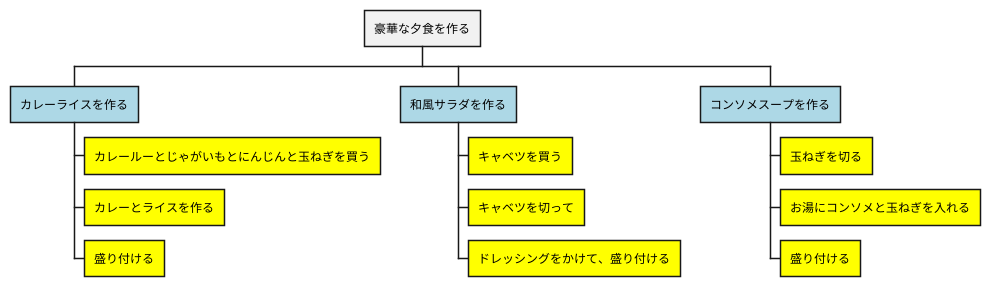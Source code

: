 
@startwbs 豪華な夕食を作る
* 豪華な夕食を作る
**[#LightBlue] カレーライスを作る
***[#Yellow] カレールーとじゃがいもとにんじんと玉ねぎを買う
***[#Yellow] カレーとライスを作る
***[#Yellow] 盛り付ける
**[#LightBlue] 和風サラダを作る
***[#Yellow] キャベツを買う
***[#Yellow] キャベツを切って
***[#Yellow] ドレッシングをかけて、盛り付ける
**[#LightBlue] コンソメスープを作る
***[#Yellow] 玉ねぎを切る
***[#Yellow] お湯にコンソメと玉ねぎを入れる
***[#Yellow] 盛り付ける
@endwbs